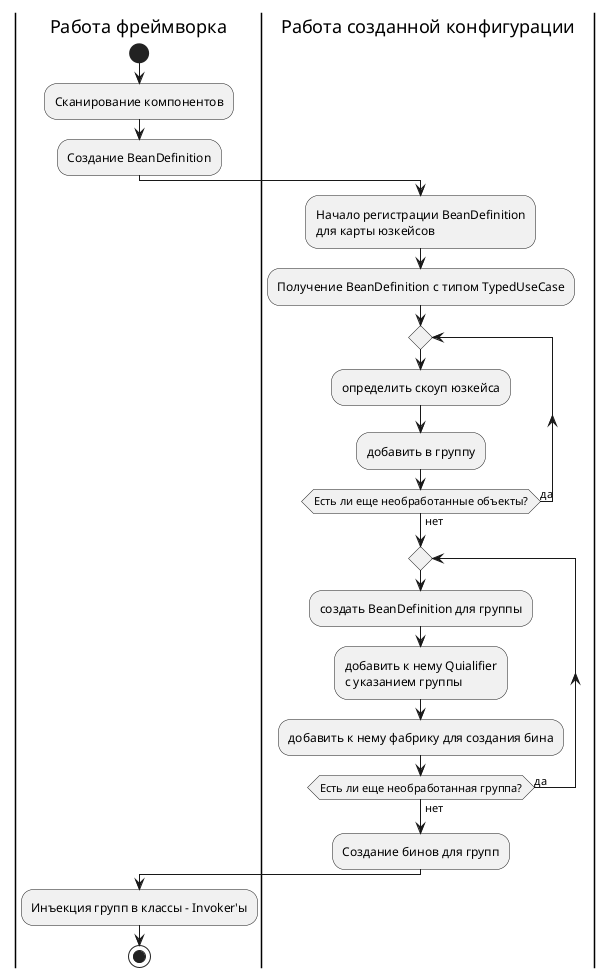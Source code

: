 @startuml
|Работа фреймворка|
start

:Сканирование компонентов;

:Создание BeanDefinition;

|Работа созданной конфигурации|
:Начало регистрации BeanDefinition\nдля карты юзкейсов;

:Получение BeanDefinition с типом TypedUseCase;

repeat
    :определить скоуп юзкейса;
    :добавить в группу;
repeat while (Есть ли еще необработанные объекты?) is (да) not (нет)

repeat
    :создать BeanDefinition для группы;
    :добавить к нему Quialifier\nс указанием группы;
    :добавить к нему фабрику для создания бина;
repeat while (Есть ли еще необработанная группа?) is (да) not (нет)

:Создание бинов для групп;
|Работа фреймворка|
:Инъекция групп в классы - Invoker'ы;
stop
@enduml
